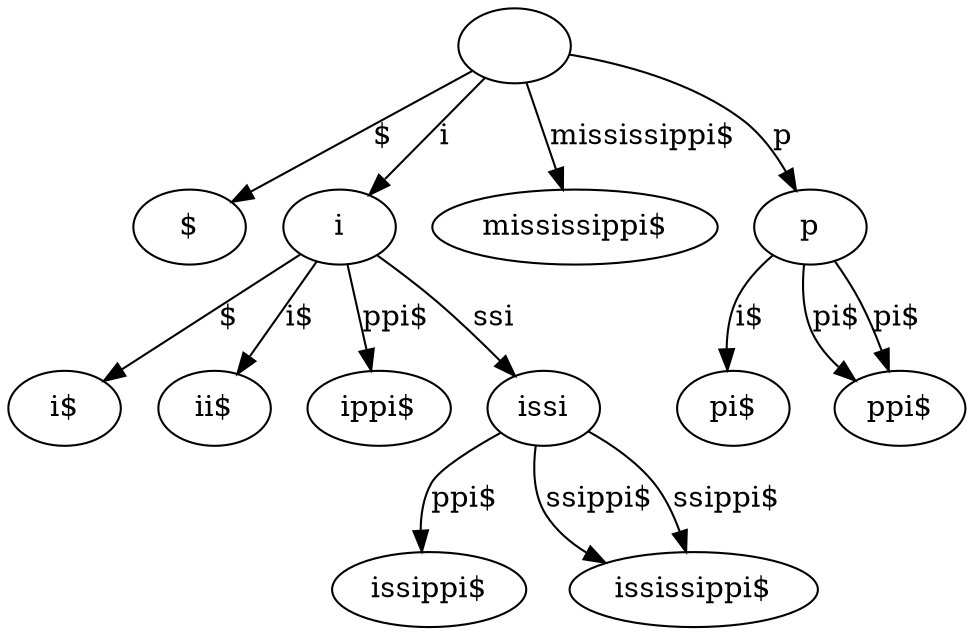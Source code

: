 // Suffix tree
digraph {
	"|" [label=""]
	"$|$" [label="$"]
	"|" -> "$|$" [label="$"]
	"i|i" [label=i]
	"$|i$" [label="i$"]
	"i|i" -> "$|i$" [label="$"]
	"i$|ii$" [label="ii$"]
	"i|i" -> "i$|ii$" [label="i$"]
	"ppi$|ippi$" [label="ippi$"]
	"i|i" -> "ppi$|ippi$" [label="ppi$"]
	"ssi|issi" [label=issi]
	"ppi$|issippi$" [label="issippi$"]
	"ssi|issi" -> "ppi$|issippi$" [label="ppi$"]
	"ssippi$|ississippi$" [label="ississippi$"]
	"ssi|issi" -> "ssippi$|ississippi$" [label="ssippi$"]
	"ssippi$|ississippi$" [label="ississippi$"]
	"ssi|issi" -> "ssippi$|ississippi$" [label="ssippi$"]
	"i|i" -> "ssi|issi" [label=ssi]
	"|" -> "i|i" [label=i]
	"mississippi$|mississippi$" [label="mississippi$"]
	"|" -> "mississippi$|mississippi$" [label="mississippi$"]
	"p|p" [label=p]
	"i$|pi$" [label="pi$"]
	"p|p" -> "i$|pi$" [label="i$"]
	"pi$|ppi$" [label="ppi$"]
	"p|p" -> "pi$|ppi$" [label="pi$"]
	"pi$|ppi$" [label="ppi$"]
	"p|p" -> "pi$|ppi$" [label="pi$"]
	"|" -> "p|p" [label=p]
}
